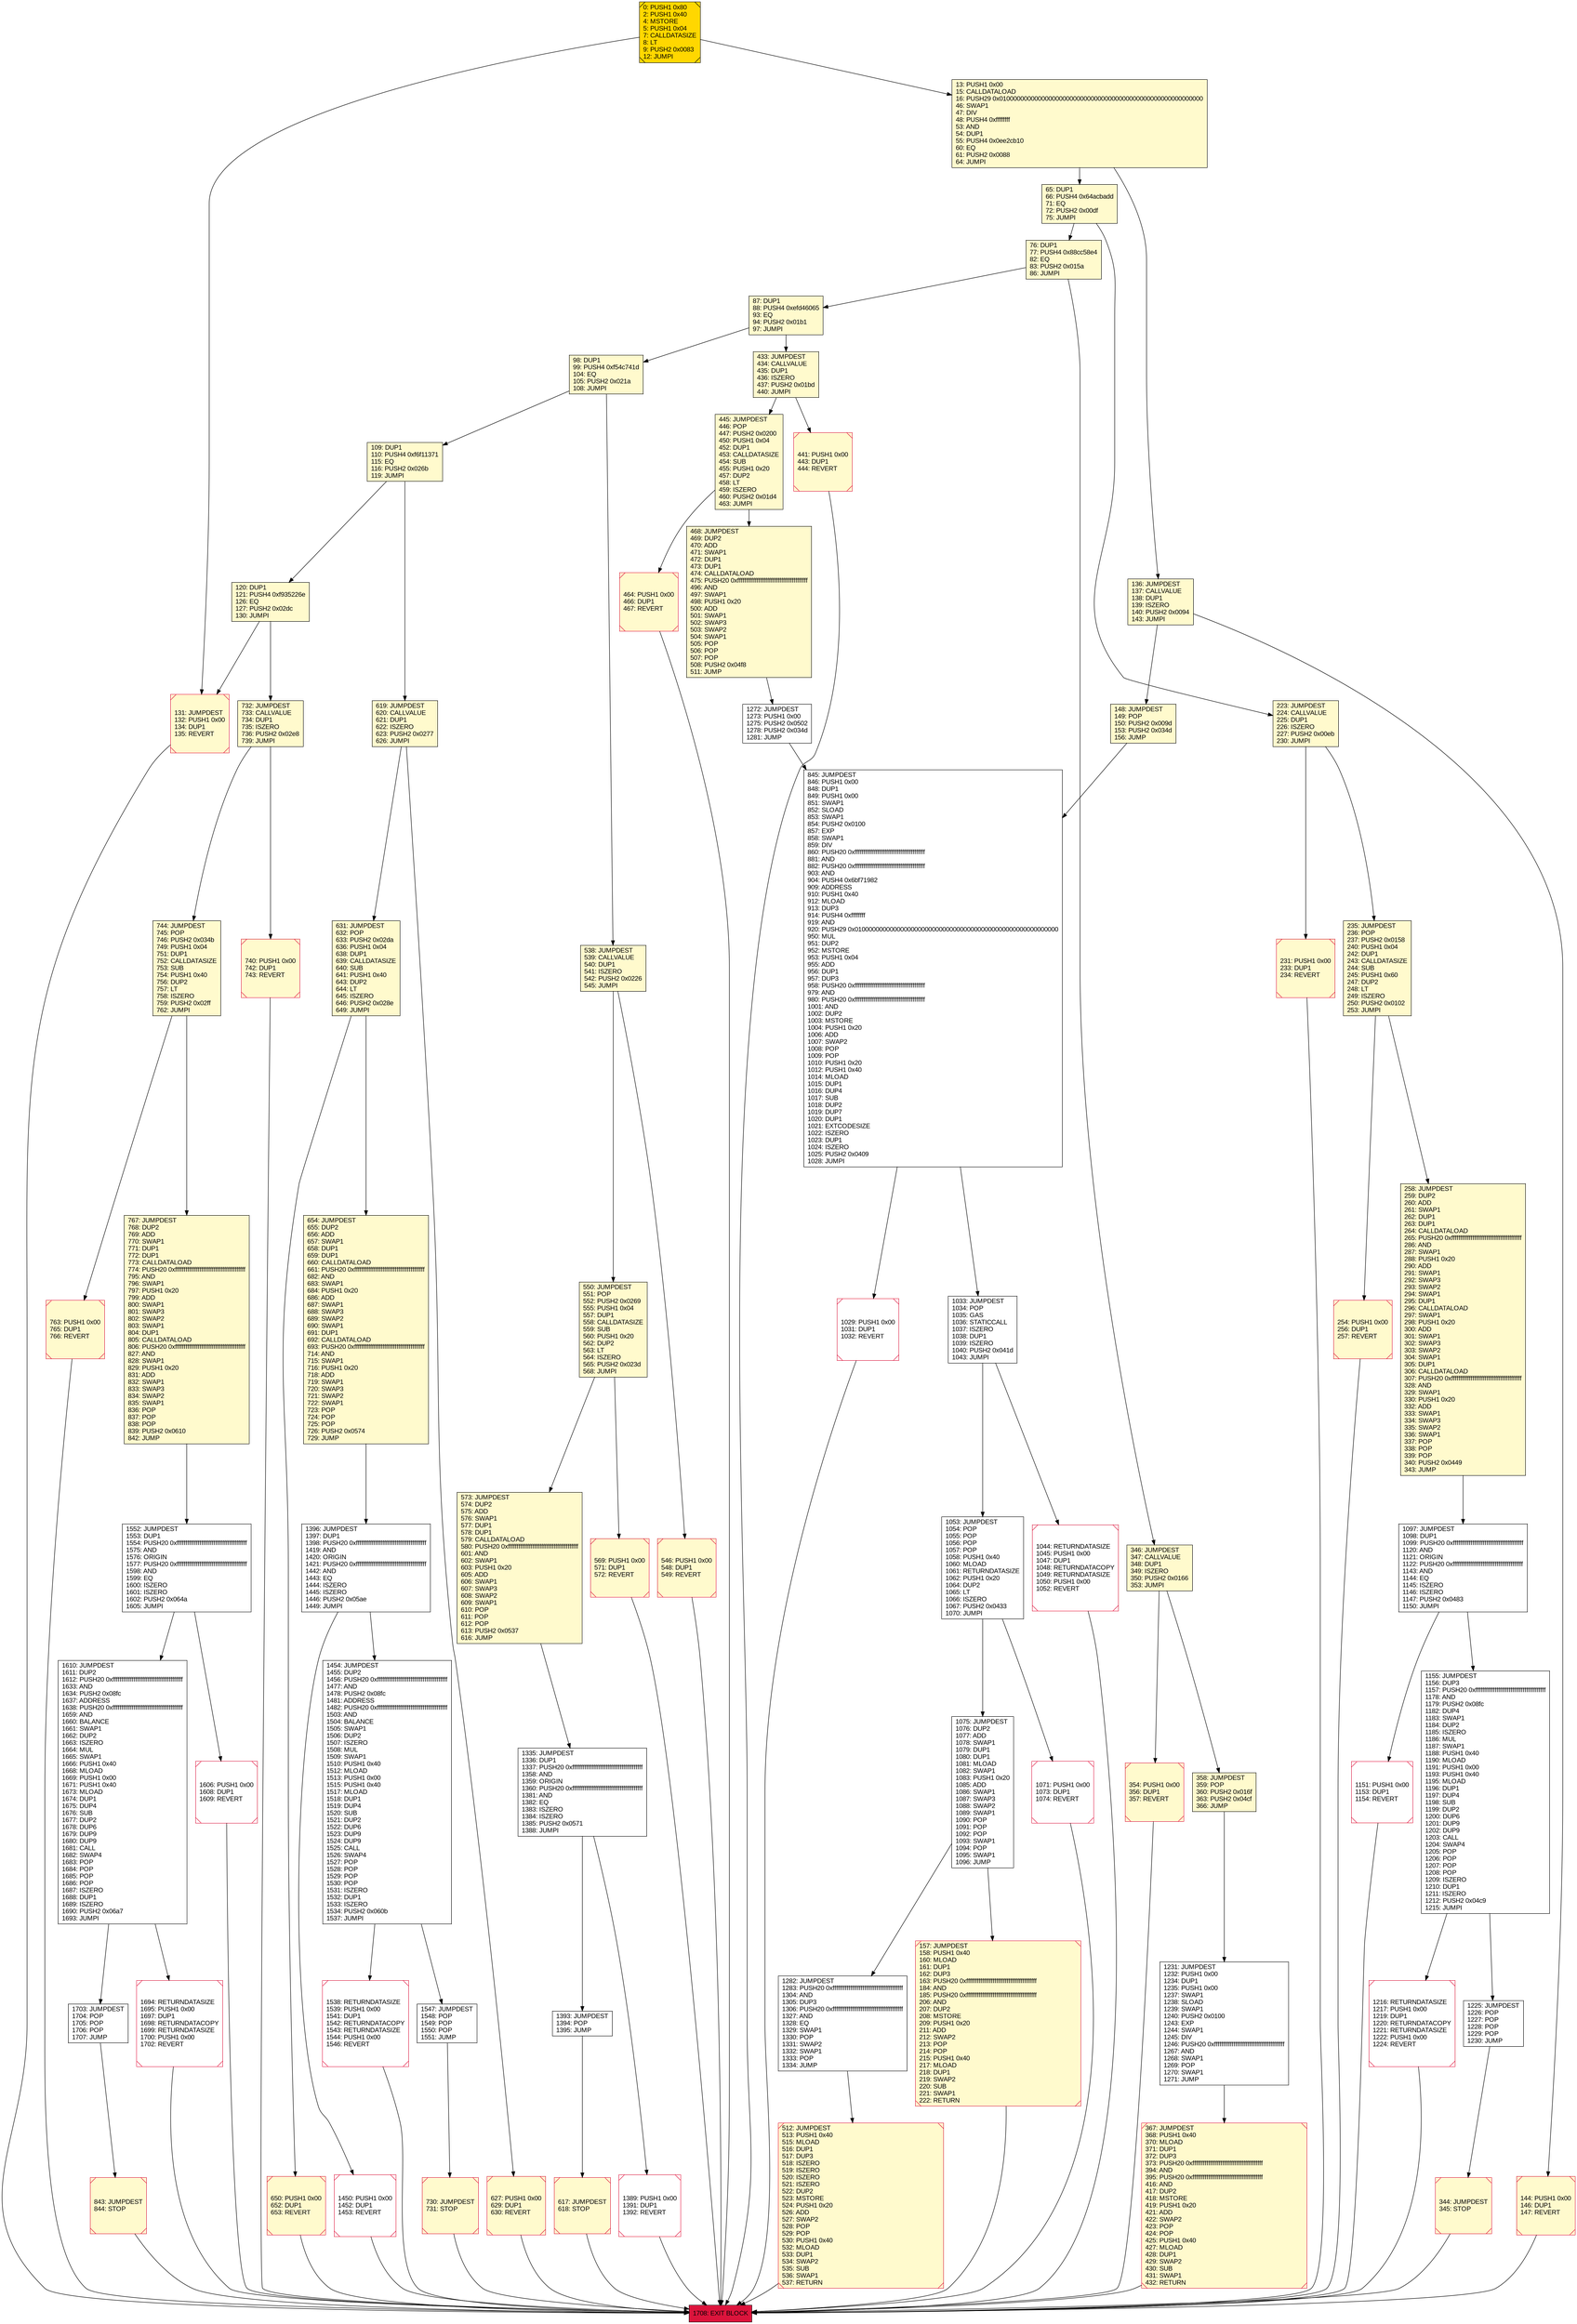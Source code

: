 digraph G {
bgcolor=transparent rankdir=UD;
node [shape=box style=filled color=black fillcolor=white fontname=arial fontcolor=black];
1272 [label="1272: JUMPDEST\l1273: PUSH1 0x00\l1275: PUSH2 0x0502\l1278: PUSH2 0x034d\l1281: JUMP\l" ];
546 [label="546: PUSH1 0x00\l548: DUP1\l549: REVERT\l" fillcolor=lemonchiffon shape=Msquare color=crimson ];
1335 [label="1335: JUMPDEST\l1336: DUP1\l1337: PUSH20 0xffffffffffffffffffffffffffffffffffffffff\l1358: AND\l1359: ORIGIN\l1360: PUSH20 0xffffffffffffffffffffffffffffffffffffffff\l1381: AND\l1382: EQ\l1383: ISZERO\l1384: ISZERO\l1385: PUSH2 0x0571\l1388: JUMPI\l" ];
1694 [label="1694: RETURNDATASIZE\l1695: PUSH1 0x00\l1697: DUP1\l1698: RETURNDATACOPY\l1699: RETURNDATASIZE\l1700: PUSH1 0x00\l1702: REVERT\l" shape=Msquare color=crimson ];
131 [label="131: JUMPDEST\l132: PUSH1 0x00\l134: DUP1\l135: REVERT\l" fillcolor=lemonchiffon shape=Msquare color=crimson ];
1225 [label="1225: JUMPDEST\l1226: POP\l1227: POP\l1228: POP\l1229: POP\l1230: JUMP\l" ];
346 [label="346: JUMPDEST\l347: CALLVALUE\l348: DUP1\l349: ISZERO\l350: PUSH2 0x0166\l353: JUMPI\l" fillcolor=lemonchiffon ];
1450 [label="1450: PUSH1 0x00\l1452: DUP1\l1453: REVERT\l" shape=Msquare color=crimson ];
550 [label="550: JUMPDEST\l551: POP\l552: PUSH2 0x0269\l555: PUSH1 0x04\l557: DUP1\l558: CALLDATASIZE\l559: SUB\l560: PUSH1 0x20\l562: DUP2\l563: LT\l564: ISZERO\l565: PUSH2 0x023d\l568: JUMPI\l" fillcolor=lemonchiffon ];
1071 [label="1071: PUSH1 0x00\l1073: DUP1\l1074: REVERT\l" shape=Msquare color=crimson ];
1097 [label="1097: JUMPDEST\l1098: DUP1\l1099: PUSH20 0xffffffffffffffffffffffffffffffffffffffff\l1120: AND\l1121: ORIGIN\l1122: PUSH20 0xffffffffffffffffffffffffffffffffffffffff\l1143: AND\l1144: EQ\l1145: ISZERO\l1146: ISZERO\l1147: PUSH2 0x0483\l1150: JUMPI\l" ];
1044 [label="1044: RETURNDATASIZE\l1045: PUSH1 0x00\l1047: DUP1\l1048: RETURNDATACOPY\l1049: RETURNDATASIZE\l1050: PUSH1 0x00\l1052: REVERT\l" shape=Msquare color=crimson ];
13 [label="13: PUSH1 0x00\l15: CALLDATALOAD\l16: PUSH29 0x0100000000000000000000000000000000000000000000000000000000\l46: SWAP1\l47: DIV\l48: PUSH4 0xffffffff\l53: AND\l54: DUP1\l55: PUSH4 0x0ee2cb10\l60: EQ\l61: PUSH2 0x0088\l64: JUMPI\l" fillcolor=lemonchiffon ];
433 [label="433: JUMPDEST\l434: CALLVALUE\l435: DUP1\l436: ISZERO\l437: PUSH2 0x01bd\l440: JUMPI\l" fillcolor=lemonchiffon ];
258 [label="258: JUMPDEST\l259: DUP2\l260: ADD\l261: SWAP1\l262: DUP1\l263: DUP1\l264: CALLDATALOAD\l265: PUSH20 0xffffffffffffffffffffffffffffffffffffffff\l286: AND\l287: SWAP1\l288: PUSH1 0x20\l290: ADD\l291: SWAP1\l292: SWAP3\l293: SWAP2\l294: SWAP1\l295: DUP1\l296: CALLDATALOAD\l297: SWAP1\l298: PUSH1 0x20\l300: ADD\l301: SWAP1\l302: SWAP3\l303: SWAP2\l304: SWAP1\l305: DUP1\l306: CALLDATALOAD\l307: PUSH20 0xffffffffffffffffffffffffffffffffffffffff\l328: AND\l329: SWAP1\l330: PUSH1 0x20\l332: ADD\l333: SWAP1\l334: SWAP3\l335: SWAP2\l336: SWAP1\l337: POP\l338: POP\l339: POP\l340: PUSH2 0x0449\l343: JUMP\l" fillcolor=lemonchiffon ];
1033 [label="1033: JUMPDEST\l1034: POP\l1035: GAS\l1036: STATICCALL\l1037: ISZERO\l1038: DUP1\l1039: ISZERO\l1040: PUSH2 0x041d\l1043: JUMPI\l" ];
441 [label="441: PUSH1 0x00\l443: DUP1\l444: REVERT\l" fillcolor=lemonchiffon shape=Msquare color=crimson ];
569 [label="569: PUSH1 0x00\l571: DUP1\l572: REVERT\l" fillcolor=lemonchiffon shape=Msquare color=crimson ];
223 [label="223: JUMPDEST\l224: CALLVALUE\l225: DUP1\l226: ISZERO\l227: PUSH2 0x00eb\l230: JUMPI\l" fillcolor=lemonchiffon ];
1538 [label="1538: RETURNDATASIZE\l1539: PUSH1 0x00\l1541: DUP1\l1542: RETURNDATACOPY\l1543: RETURNDATASIZE\l1544: PUSH1 0x00\l1546: REVERT\l" shape=Msquare color=crimson ];
767 [label="767: JUMPDEST\l768: DUP2\l769: ADD\l770: SWAP1\l771: DUP1\l772: DUP1\l773: CALLDATALOAD\l774: PUSH20 0xffffffffffffffffffffffffffffffffffffffff\l795: AND\l796: SWAP1\l797: PUSH1 0x20\l799: ADD\l800: SWAP1\l801: SWAP3\l802: SWAP2\l803: SWAP1\l804: DUP1\l805: CALLDATALOAD\l806: PUSH20 0xffffffffffffffffffffffffffffffffffffffff\l827: AND\l828: SWAP1\l829: PUSH1 0x20\l831: ADD\l832: SWAP1\l833: SWAP3\l834: SWAP2\l835: SWAP1\l836: POP\l837: POP\l838: POP\l839: PUSH2 0x0610\l842: JUMP\l" fillcolor=lemonchiffon ];
1053 [label="1053: JUMPDEST\l1054: POP\l1055: POP\l1056: POP\l1057: POP\l1058: PUSH1 0x40\l1060: MLOAD\l1061: RETURNDATASIZE\l1062: PUSH1 0x20\l1064: DUP2\l1065: LT\l1066: ISZERO\l1067: PUSH2 0x0433\l1070: JUMPI\l" ];
0 [label="0: PUSH1 0x80\l2: PUSH1 0x40\l4: MSTORE\l5: PUSH1 0x04\l7: CALLDATASIZE\l8: LT\l9: PUSH2 0x0083\l12: JUMPI\l" fillcolor=lemonchiffon shape=Msquare fillcolor=gold ];
1029 [label="1029: PUSH1 0x00\l1031: DUP1\l1032: REVERT\l" shape=Msquare color=crimson ];
136 [label="136: JUMPDEST\l137: CALLVALUE\l138: DUP1\l139: ISZERO\l140: PUSH2 0x0094\l143: JUMPI\l" fillcolor=lemonchiffon ];
619 [label="619: JUMPDEST\l620: CALLVALUE\l621: DUP1\l622: ISZERO\l623: PUSH2 0x0277\l626: JUMPI\l" fillcolor=lemonchiffon ];
650 [label="650: PUSH1 0x00\l652: DUP1\l653: REVERT\l" fillcolor=lemonchiffon shape=Msquare color=crimson ];
1708 [label="1708: EXIT BLOCK\l" fillcolor=crimson ];
538 [label="538: JUMPDEST\l539: CALLVALUE\l540: DUP1\l541: ISZERO\l542: PUSH2 0x0226\l545: JUMPI\l" fillcolor=lemonchiffon ];
144 [label="144: PUSH1 0x00\l146: DUP1\l147: REVERT\l" fillcolor=lemonchiffon shape=Msquare color=crimson ];
573 [label="573: JUMPDEST\l574: DUP2\l575: ADD\l576: SWAP1\l577: DUP1\l578: DUP1\l579: CALLDATALOAD\l580: PUSH20 0xffffffffffffffffffffffffffffffffffffffff\l601: AND\l602: SWAP1\l603: PUSH1 0x20\l605: ADD\l606: SWAP1\l607: SWAP3\l608: SWAP2\l609: SWAP1\l610: POP\l611: POP\l612: POP\l613: PUSH2 0x0537\l616: JUMP\l" fillcolor=lemonchiffon ];
654 [label="654: JUMPDEST\l655: DUP2\l656: ADD\l657: SWAP1\l658: DUP1\l659: DUP1\l660: CALLDATALOAD\l661: PUSH20 0xffffffffffffffffffffffffffffffffffffffff\l682: AND\l683: SWAP1\l684: PUSH1 0x20\l686: ADD\l687: SWAP1\l688: SWAP3\l689: SWAP2\l690: SWAP1\l691: DUP1\l692: CALLDATALOAD\l693: PUSH20 0xffffffffffffffffffffffffffffffffffffffff\l714: AND\l715: SWAP1\l716: PUSH1 0x20\l718: ADD\l719: SWAP1\l720: SWAP3\l721: SWAP2\l722: SWAP1\l723: POP\l724: POP\l725: POP\l726: PUSH2 0x0574\l729: JUMP\l" fillcolor=lemonchiffon ];
367 [label="367: JUMPDEST\l368: PUSH1 0x40\l370: MLOAD\l371: DUP1\l372: DUP3\l373: PUSH20 0xffffffffffffffffffffffffffffffffffffffff\l394: AND\l395: PUSH20 0xffffffffffffffffffffffffffffffffffffffff\l416: AND\l417: DUP2\l418: MSTORE\l419: PUSH1 0x20\l421: ADD\l422: SWAP2\l423: POP\l424: POP\l425: PUSH1 0x40\l427: MLOAD\l428: DUP1\l429: SWAP2\l430: SUB\l431: SWAP1\l432: RETURN\l" fillcolor=lemonchiffon shape=Msquare color=crimson ];
512 [label="512: JUMPDEST\l513: PUSH1 0x40\l515: MLOAD\l516: DUP1\l517: DUP3\l518: ISZERO\l519: ISZERO\l520: ISZERO\l521: ISZERO\l522: DUP2\l523: MSTORE\l524: PUSH1 0x20\l526: ADD\l527: SWAP2\l528: POP\l529: POP\l530: PUSH1 0x40\l532: MLOAD\l533: DUP1\l534: SWAP2\l535: SUB\l536: SWAP1\l537: RETURN\l" fillcolor=lemonchiffon shape=Msquare color=crimson ];
98 [label="98: DUP1\l99: PUSH4 0xf54c741d\l104: EQ\l105: PUSH2 0x021a\l108: JUMPI\l" fillcolor=lemonchiffon ];
87 [label="87: DUP1\l88: PUSH4 0xefd46065\l93: EQ\l94: PUSH2 0x01b1\l97: JUMPI\l" fillcolor=lemonchiffon ];
354 [label="354: PUSH1 0x00\l356: DUP1\l357: REVERT\l" fillcolor=lemonchiffon shape=Msquare color=crimson ];
740 [label="740: PUSH1 0x00\l742: DUP1\l743: REVERT\l" fillcolor=lemonchiffon shape=Msquare color=crimson ];
231 [label="231: PUSH1 0x00\l233: DUP1\l234: REVERT\l" fillcolor=lemonchiffon shape=Msquare color=crimson ];
1703 [label="1703: JUMPDEST\l1704: POP\l1705: POP\l1706: POP\l1707: JUMP\l" ];
76 [label="76: DUP1\l77: PUSH4 0x88cc58e4\l82: EQ\l83: PUSH2 0x015a\l86: JUMPI\l" fillcolor=lemonchiffon ];
109 [label="109: DUP1\l110: PUSH4 0xf6f11371\l115: EQ\l116: PUSH2 0x026b\l119: JUMPI\l" fillcolor=lemonchiffon ];
1075 [label="1075: JUMPDEST\l1076: DUP2\l1077: ADD\l1078: SWAP1\l1079: DUP1\l1080: DUP1\l1081: MLOAD\l1082: SWAP1\l1083: PUSH1 0x20\l1085: ADD\l1086: SWAP1\l1087: SWAP3\l1088: SWAP2\l1089: SWAP1\l1090: POP\l1091: POP\l1092: POP\l1093: SWAP1\l1094: POP\l1095: SWAP1\l1096: JUMP\l" ];
235 [label="235: JUMPDEST\l236: POP\l237: PUSH2 0x0158\l240: PUSH1 0x04\l242: DUP1\l243: CALLDATASIZE\l244: SUB\l245: PUSH1 0x60\l247: DUP2\l248: LT\l249: ISZERO\l250: PUSH2 0x0102\l253: JUMPI\l" fillcolor=lemonchiffon ];
344 [label="344: JUMPDEST\l345: STOP\l" fillcolor=lemonchiffon shape=Msquare color=crimson ];
1389 [label="1389: PUSH1 0x00\l1391: DUP1\l1392: REVERT\l" shape=Msquare color=crimson ];
120 [label="120: DUP1\l121: PUSH4 0xf935226e\l126: EQ\l127: PUSH2 0x02dc\l130: JUMPI\l" fillcolor=lemonchiffon ];
157 [label="157: JUMPDEST\l158: PUSH1 0x40\l160: MLOAD\l161: DUP1\l162: DUP3\l163: PUSH20 0xffffffffffffffffffffffffffffffffffffffff\l184: AND\l185: PUSH20 0xffffffffffffffffffffffffffffffffffffffff\l206: AND\l207: DUP2\l208: MSTORE\l209: PUSH1 0x20\l211: ADD\l212: SWAP2\l213: POP\l214: POP\l215: PUSH1 0x40\l217: MLOAD\l218: DUP1\l219: SWAP2\l220: SUB\l221: SWAP1\l222: RETURN\l" fillcolor=lemonchiffon shape=Msquare color=crimson ];
730 [label="730: JUMPDEST\l731: STOP\l" fillcolor=lemonchiffon shape=Msquare color=crimson ];
1610 [label="1610: JUMPDEST\l1611: DUP2\l1612: PUSH20 0xffffffffffffffffffffffffffffffffffffffff\l1633: AND\l1634: PUSH2 0x08fc\l1637: ADDRESS\l1638: PUSH20 0xffffffffffffffffffffffffffffffffffffffff\l1659: AND\l1660: BALANCE\l1661: SWAP1\l1662: DUP2\l1663: ISZERO\l1664: MUL\l1665: SWAP1\l1666: PUSH1 0x40\l1668: MLOAD\l1669: PUSH1 0x00\l1671: PUSH1 0x40\l1673: MLOAD\l1674: DUP1\l1675: DUP4\l1676: SUB\l1677: DUP2\l1678: DUP6\l1679: DUP9\l1680: DUP9\l1681: CALL\l1682: SWAP4\l1683: POP\l1684: POP\l1685: POP\l1686: POP\l1687: ISZERO\l1688: DUP1\l1689: ISZERO\l1690: PUSH2 0x06a7\l1693: JUMPI\l" ];
627 [label="627: PUSH1 0x00\l629: DUP1\l630: REVERT\l" fillcolor=lemonchiffon shape=Msquare color=crimson ];
1282 [label="1282: JUMPDEST\l1283: PUSH20 0xffffffffffffffffffffffffffffffffffffffff\l1304: AND\l1305: DUP3\l1306: PUSH20 0xffffffffffffffffffffffffffffffffffffffff\l1327: AND\l1328: EQ\l1329: SWAP1\l1330: POP\l1331: SWAP2\l1332: SWAP1\l1333: POP\l1334: JUMP\l" ];
1393 [label="1393: JUMPDEST\l1394: POP\l1395: JUMP\l" ];
763 [label="763: PUSH1 0x00\l765: DUP1\l766: REVERT\l" fillcolor=lemonchiffon shape=Msquare color=crimson ];
1231 [label="1231: JUMPDEST\l1232: PUSH1 0x00\l1234: DUP1\l1235: PUSH1 0x00\l1237: SWAP1\l1238: SLOAD\l1239: SWAP1\l1240: PUSH2 0x0100\l1243: EXP\l1244: SWAP1\l1245: DIV\l1246: PUSH20 0xffffffffffffffffffffffffffffffffffffffff\l1267: AND\l1268: SWAP1\l1269: POP\l1270: SWAP1\l1271: JUMP\l" ];
1216 [label="1216: RETURNDATASIZE\l1217: PUSH1 0x00\l1219: DUP1\l1220: RETURNDATACOPY\l1221: RETURNDATASIZE\l1222: PUSH1 0x00\l1224: REVERT\l" shape=Msquare color=crimson ];
732 [label="732: JUMPDEST\l733: CALLVALUE\l734: DUP1\l735: ISZERO\l736: PUSH2 0x02e8\l739: JUMPI\l" fillcolor=lemonchiffon ];
1151 [label="1151: PUSH1 0x00\l1153: DUP1\l1154: REVERT\l" shape=Msquare color=crimson ];
254 [label="254: PUSH1 0x00\l256: DUP1\l257: REVERT\l" fillcolor=lemonchiffon shape=Msquare color=crimson ];
843 [label="843: JUMPDEST\l844: STOP\l" fillcolor=lemonchiffon shape=Msquare color=crimson ];
631 [label="631: JUMPDEST\l632: POP\l633: PUSH2 0x02da\l636: PUSH1 0x04\l638: DUP1\l639: CALLDATASIZE\l640: SUB\l641: PUSH1 0x40\l643: DUP2\l644: LT\l645: ISZERO\l646: PUSH2 0x028e\l649: JUMPI\l" fillcolor=lemonchiffon ];
1155 [label="1155: JUMPDEST\l1156: DUP3\l1157: PUSH20 0xffffffffffffffffffffffffffffffffffffffff\l1178: AND\l1179: PUSH2 0x08fc\l1182: DUP4\l1183: SWAP1\l1184: DUP2\l1185: ISZERO\l1186: MUL\l1187: SWAP1\l1188: PUSH1 0x40\l1190: MLOAD\l1191: PUSH1 0x00\l1193: PUSH1 0x40\l1195: MLOAD\l1196: DUP1\l1197: DUP4\l1198: SUB\l1199: DUP2\l1200: DUP6\l1201: DUP9\l1202: DUP9\l1203: CALL\l1204: SWAP4\l1205: POP\l1206: POP\l1207: POP\l1208: POP\l1209: ISZERO\l1210: DUP1\l1211: ISZERO\l1212: PUSH2 0x04c9\l1215: JUMPI\l" ];
65 [label="65: DUP1\l66: PUSH4 0x64acbadd\l71: EQ\l72: PUSH2 0x00df\l75: JUMPI\l" fillcolor=lemonchiffon ];
1454 [label="1454: JUMPDEST\l1455: DUP2\l1456: PUSH20 0xffffffffffffffffffffffffffffffffffffffff\l1477: AND\l1478: PUSH2 0x08fc\l1481: ADDRESS\l1482: PUSH20 0xffffffffffffffffffffffffffffffffffffffff\l1503: AND\l1504: BALANCE\l1505: SWAP1\l1506: DUP2\l1507: ISZERO\l1508: MUL\l1509: SWAP1\l1510: PUSH1 0x40\l1512: MLOAD\l1513: PUSH1 0x00\l1515: PUSH1 0x40\l1517: MLOAD\l1518: DUP1\l1519: DUP4\l1520: SUB\l1521: DUP2\l1522: DUP6\l1523: DUP9\l1524: DUP9\l1525: CALL\l1526: SWAP4\l1527: POP\l1528: POP\l1529: POP\l1530: POP\l1531: ISZERO\l1532: DUP1\l1533: ISZERO\l1534: PUSH2 0x060b\l1537: JUMPI\l" ];
1606 [label="1606: PUSH1 0x00\l1608: DUP1\l1609: REVERT\l" shape=Msquare color=crimson ];
845 [label="845: JUMPDEST\l846: PUSH1 0x00\l848: DUP1\l849: PUSH1 0x00\l851: SWAP1\l852: SLOAD\l853: SWAP1\l854: PUSH2 0x0100\l857: EXP\l858: SWAP1\l859: DIV\l860: PUSH20 0xffffffffffffffffffffffffffffffffffffffff\l881: AND\l882: PUSH20 0xffffffffffffffffffffffffffffffffffffffff\l903: AND\l904: PUSH4 0x6bf71982\l909: ADDRESS\l910: PUSH1 0x40\l912: MLOAD\l913: DUP3\l914: PUSH4 0xffffffff\l919: AND\l920: PUSH29 0x0100000000000000000000000000000000000000000000000000000000\l950: MUL\l951: DUP2\l952: MSTORE\l953: PUSH1 0x04\l955: ADD\l956: DUP1\l957: DUP3\l958: PUSH20 0xffffffffffffffffffffffffffffffffffffffff\l979: AND\l980: PUSH20 0xffffffffffffffffffffffffffffffffffffffff\l1001: AND\l1002: DUP2\l1003: MSTORE\l1004: PUSH1 0x20\l1006: ADD\l1007: SWAP2\l1008: POP\l1009: POP\l1010: PUSH1 0x20\l1012: PUSH1 0x40\l1014: MLOAD\l1015: DUP1\l1016: DUP4\l1017: SUB\l1018: DUP2\l1019: DUP7\l1020: DUP1\l1021: EXTCODESIZE\l1022: ISZERO\l1023: DUP1\l1024: ISZERO\l1025: PUSH2 0x0409\l1028: JUMPI\l" ];
1547 [label="1547: JUMPDEST\l1548: POP\l1549: POP\l1550: POP\l1551: JUMP\l" ];
1396 [label="1396: JUMPDEST\l1397: DUP1\l1398: PUSH20 0xffffffffffffffffffffffffffffffffffffffff\l1419: AND\l1420: ORIGIN\l1421: PUSH20 0xffffffffffffffffffffffffffffffffffffffff\l1442: AND\l1443: EQ\l1444: ISZERO\l1445: ISZERO\l1446: PUSH2 0x05ae\l1449: JUMPI\l" ];
445 [label="445: JUMPDEST\l446: POP\l447: PUSH2 0x0200\l450: PUSH1 0x04\l452: DUP1\l453: CALLDATASIZE\l454: SUB\l455: PUSH1 0x20\l457: DUP2\l458: LT\l459: ISZERO\l460: PUSH2 0x01d4\l463: JUMPI\l" fillcolor=lemonchiffon ];
464 [label="464: PUSH1 0x00\l466: DUP1\l467: REVERT\l" fillcolor=lemonchiffon shape=Msquare color=crimson ];
744 [label="744: JUMPDEST\l745: POP\l746: PUSH2 0x034b\l749: PUSH1 0x04\l751: DUP1\l752: CALLDATASIZE\l753: SUB\l754: PUSH1 0x40\l756: DUP2\l757: LT\l758: ISZERO\l759: PUSH2 0x02ff\l762: JUMPI\l" fillcolor=lemonchiffon ];
1552 [label="1552: JUMPDEST\l1553: DUP1\l1554: PUSH20 0xffffffffffffffffffffffffffffffffffffffff\l1575: AND\l1576: ORIGIN\l1577: PUSH20 0xffffffffffffffffffffffffffffffffffffffff\l1598: AND\l1599: EQ\l1600: ISZERO\l1601: ISZERO\l1602: PUSH2 0x064a\l1605: JUMPI\l" ];
358 [label="358: JUMPDEST\l359: POP\l360: PUSH2 0x016f\l363: PUSH2 0x04cf\l366: JUMP\l" fillcolor=lemonchiffon ];
148 [label="148: JUMPDEST\l149: POP\l150: PUSH2 0x009d\l153: PUSH2 0x034d\l156: JUMP\l" fillcolor=lemonchiffon ];
617 [label="617: JUMPDEST\l618: STOP\l" fillcolor=lemonchiffon shape=Msquare color=crimson ];
468 [label="468: JUMPDEST\l469: DUP2\l470: ADD\l471: SWAP1\l472: DUP1\l473: DUP1\l474: CALLDATALOAD\l475: PUSH20 0xffffffffffffffffffffffffffffffffffffffff\l496: AND\l497: SWAP1\l498: PUSH1 0x20\l500: ADD\l501: SWAP1\l502: SWAP3\l503: SWAP2\l504: SWAP1\l505: POP\l506: POP\l507: POP\l508: PUSH2 0x04f8\l511: JUMP\l" fillcolor=lemonchiffon ];
445 -> 464;
87 -> 98;
1075 -> 157;
109 -> 120;
1029 -> 1708;
1396 -> 1454;
98 -> 538;
1033 -> 1053;
1454 -> 1547;
445 -> 468;
120 -> 732;
235 -> 254;
136 -> 144;
1610 -> 1703;
1033 -> 1044;
258 -> 1097;
732 -> 740;
1075 -> 1282;
358 -> 1231;
0 -> 131;
1071 -> 1708;
1552 -> 1610;
1694 -> 1708;
131 -> 1708;
744 -> 763;
65 -> 76;
546 -> 1708;
732 -> 744;
0 -> 13;
569 -> 1708;
538 -> 550;
1225 -> 344;
1606 -> 1708;
845 -> 1029;
617 -> 1708;
1097 -> 1151;
223 -> 235;
1335 -> 1393;
654 -> 1396;
631 -> 654;
136 -> 148;
223 -> 231;
344 -> 1708;
1389 -> 1708;
109 -> 619;
157 -> 1708;
1231 -> 367;
1272 -> 845;
354 -> 1708;
1151 -> 1708;
346 -> 358;
843 -> 1708;
98 -> 109;
13 -> 65;
1216 -> 1708;
627 -> 1708;
650 -> 1708;
433 -> 441;
367 -> 1708;
512 -> 1708;
1552 -> 1606;
148 -> 845;
550 -> 569;
1053 -> 1071;
1703 -> 843;
144 -> 1708;
1044 -> 1708;
1547 -> 730;
1450 -> 1708;
87 -> 433;
1393 -> 617;
538 -> 546;
441 -> 1708;
1538 -> 1708;
13 -> 136;
573 -> 1335;
550 -> 573;
1155 -> 1216;
76 -> 346;
120 -> 131;
346 -> 354;
619 -> 631;
631 -> 650;
1335 -> 1389;
1053 -> 1075;
1610 -> 1694;
235 -> 258;
464 -> 1708;
730 -> 1708;
1155 -> 1225;
433 -> 445;
1396 -> 1450;
740 -> 1708;
231 -> 1708;
1282 -> 512;
744 -> 767;
1097 -> 1155;
767 -> 1552;
254 -> 1708;
763 -> 1708;
76 -> 87;
619 -> 627;
65 -> 223;
468 -> 1272;
1454 -> 1538;
845 -> 1033;
}